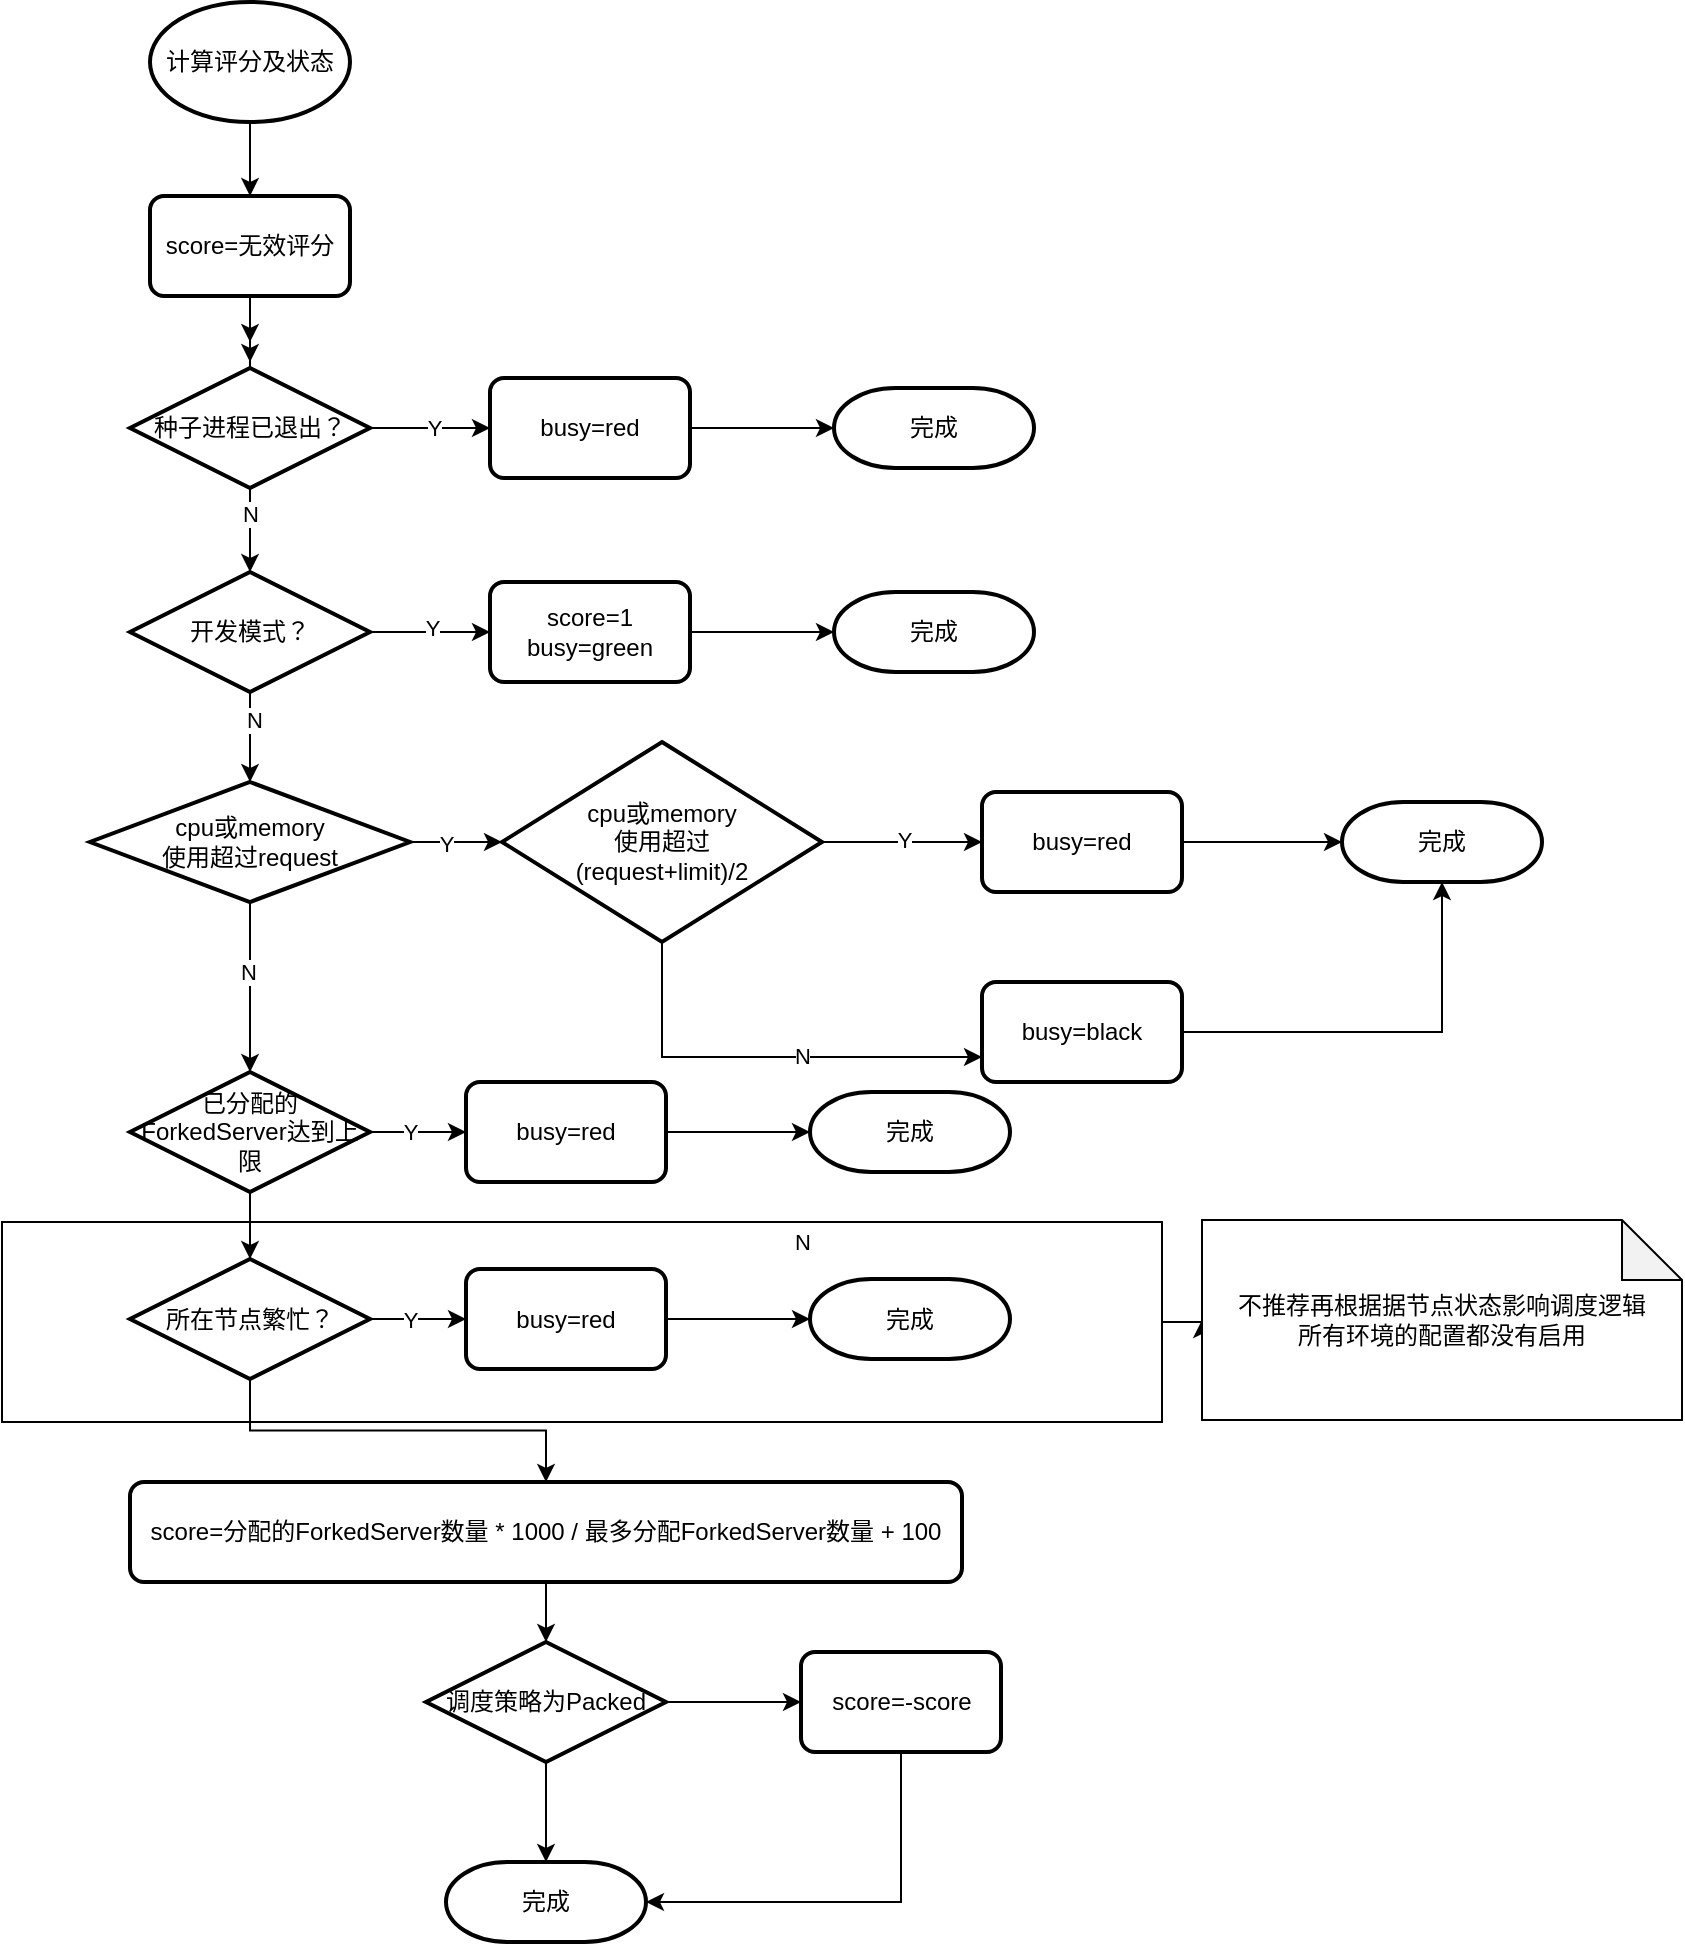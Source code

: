 <mxfile version="24.7.8">
  <diagram name="Page-1" id="8ce9d11a-91a2-4d17-14d8-a56ed91bf033">
    <mxGraphModel dx="1434" dy="1596" grid="1" gridSize="10" guides="1" tooltips="1" connect="1" arrows="1" fold="1" page="1" pageScale="1" pageWidth="1100" pageHeight="850" background="none" math="0" shadow="0">
      <root>
        <mxCell id="0" />
        <mxCell id="1" parent="0" />
        <mxCell id="5HY_IgYF3L0pl0gXSFe1-53" value="" style="edgeStyle=orthogonalEdgeStyle;rounded=0;orthogonalLoop=1;jettySize=auto;html=1;" edge="1" parent="1" source="5HY_IgYF3L0pl0gXSFe1-50" target="5HY_IgYF3L0pl0gXSFe1-51">
          <mxGeometry relative="1" as="geometry" />
        </mxCell>
        <mxCell id="5HY_IgYF3L0pl0gXSFe1-50" value="" style="rounded=0;whiteSpace=wrap;html=1;shadow=0;" vertex="1" parent="1">
          <mxGeometry x="120" y="390" width="580" height="100" as="geometry" />
        </mxCell>
        <mxCell id="5HY_IgYF3L0pl0gXSFe1-14" style="edgeStyle=orthogonalEdgeStyle;rounded=0;orthogonalLoop=1;jettySize=auto;html=1;exitX=0.5;exitY=1;exitDx=0;exitDy=0;exitPerimeter=0;entryX=0.5;entryY=0;entryDx=0;entryDy=0;" edge="1" parent="1" source="5HY_IgYF3L0pl0gXSFe1-1" target="5HY_IgYF3L0pl0gXSFe1-4">
          <mxGeometry relative="1" as="geometry" />
        </mxCell>
        <mxCell id="5HY_IgYF3L0pl0gXSFe1-1" value="计算评分及状态" style="strokeWidth=2;html=1;shape=mxgraph.flowchart.start_1;whiteSpace=wrap;" vertex="1" parent="1">
          <mxGeometry x="194" y="-220" width="100" height="60" as="geometry" />
        </mxCell>
        <mxCell id="5HY_IgYF3L0pl0gXSFe1-16" style="edgeStyle=orthogonalEdgeStyle;rounded=0;orthogonalLoop=1;jettySize=auto;html=1;" edge="1" parent="1" source="5HY_IgYF3L0pl0gXSFe1-2">
          <mxGeometry relative="1" as="geometry">
            <mxPoint x="244" y="-40" as="targetPoint" />
          </mxGeometry>
        </mxCell>
        <mxCell id="5HY_IgYF3L0pl0gXSFe1-17" style="edgeStyle=orthogonalEdgeStyle;rounded=0;orthogonalLoop=1;jettySize=auto;html=1;exitX=1;exitY=0.5;exitDx=0;exitDy=0;exitPerimeter=0;entryX=0;entryY=0.5;entryDx=0;entryDy=0;" edge="1" parent="1" source="5HY_IgYF3L0pl0gXSFe1-2" target="5HY_IgYF3L0pl0gXSFe1-3">
          <mxGeometry relative="1" as="geometry" />
        </mxCell>
        <mxCell id="5HY_IgYF3L0pl0gXSFe1-29" value="Y" style="edgeLabel;html=1;align=center;verticalAlign=middle;resizable=0;points=[];" vertex="1" connectable="0" parent="5HY_IgYF3L0pl0gXSFe1-17">
          <mxGeometry x="0.067" relative="1" as="geometry">
            <mxPoint as="offset" />
          </mxGeometry>
        </mxCell>
        <mxCell id="5HY_IgYF3L0pl0gXSFe1-19" value="" style="edgeStyle=orthogonalEdgeStyle;rounded=0;orthogonalLoop=1;jettySize=auto;html=1;" edge="1" parent="1" source="5HY_IgYF3L0pl0gXSFe1-2" target="5HY_IgYF3L0pl0gXSFe1-6">
          <mxGeometry relative="1" as="geometry" />
        </mxCell>
        <mxCell id="5HY_IgYF3L0pl0gXSFe1-30" value="N" style="edgeLabel;html=1;align=center;verticalAlign=middle;resizable=0;points=[];" vertex="1" connectable="0" parent="5HY_IgYF3L0pl0gXSFe1-19">
          <mxGeometry x="-0.381" relative="1" as="geometry">
            <mxPoint as="offset" />
          </mxGeometry>
        </mxCell>
        <mxCell id="5HY_IgYF3L0pl0gXSFe1-2" value="种子进程已退出？" style="strokeWidth=2;html=1;shape=mxgraph.flowchart.decision;whiteSpace=wrap;" vertex="1" parent="1">
          <mxGeometry x="184" y="-37" width="120" height="60" as="geometry" />
        </mxCell>
        <mxCell id="5HY_IgYF3L0pl0gXSFe1-18" value="" style="edgeStyle=orthogonalEdgeStyle;rounded=0;orthogonalLoop=1;jettySize=auto;html=1;" edge="1" parent="1" source="5HY_IgYF3L0pl0gXSFe1-3" target="5HY_IgYF3L0pl0gXSFe1-5">
          <mxGeometry relative="1" as="geometry" />
        </mxCell>
        <mxCell id="5HY_IgYF3L0pl0gXSFe1-3" value="busy=red" style="rounded=1;whiteSpace=wrap;html=1;absoluteArcSize=1;arcSize=14;strokeWidth=2;" vertex="1" parent="1">
          <mxGeometry x="364" y="-32" width="100" height="50" as="geometry" />
        </mxCell>
        <mxCell id="5HY_IgYF3L0pl0gXSFe1-15" style="edgeStyle=orthogonalEdgeStyle;rounded=0;orthogonalLoop=1;jettySize=auto;html=1;" edge="1" parent="1" source="5HY_IgYF3L0pl0gXSFe1-4">
          <mxGeometry relative="1" as="geometry">
            <mxPoint x="244" y="-50" as="targetPoint" />
          </mxGeometry>
        </mxCell>
        <mxCell id="5HY_IgYF3L0pl0gXSFe1-4" value="score=无效评分" style="rounded=1;whiteSpace=wrap;html=1;absoluteArcSize=1;arcSize=14;strokeWidth=2;" vertex="1" parent="1">
          <mxGeometry x="194" y="-123" width="100" height="50" as="geometry" />
        </mxCell>
        <mxCell id="5HY_IgYF3L0pl0gXSFe1-5" value="完成" style="strokeWidth=2;html=1;shape=mxgraph.flowchart.terminator;whiteSpace=wrap;" vertex="1" parent="1">
          <mxGeometry x="536" y="-27" width="100" height="40" as="geometry" />
        </mxCell>
        <mxCell id="5HY_IgYF3L0pl0gXSFe1-20" value="" style="edgeStyle=orthogonalEdgeStyle;rounded=0;orthogonalLoop=1;jettySize=auto;html=1;" edge="1" parent="1" source="5HY_IgYF3L0pl0gXSFe1-6" target="5HY_IgYF3L0pl0gXSFe1-7">
          <mxGeometry relative="1" as="geometry" />
        </mxCell>
        <mxCell id="5HY_IgYF3L0pl0gXSFe1-31" value="Y" style="edgeLabel;html=1;align=center;verticalAlign=middle;resizable=0;points=[];" vertex="1" connectable="0" parent="5HY_IgYF3L0pl0gXSFe1-20">
          <mxGeometry x="0.033" y="2" relative="1" as="geometry">
            <mxPoint as="offset" />
          </mxGeometry>
        </mxCell>
        <mxCell id="5HY_IgYF3L0pl0gXSFe1-22" value="" style="edgeStyle=orthogonalEdgeStyle;rounded=0;orthogonalLoop=1;jettySize=auto;html=1;" edge="1" parent="1" source="5HY_IgYF3L0pl0gXSFe1-6" target="5HY_IgYF3L0pl0gXSFe1-9">
          <mxGeometry relative="1" as="geometry" />
        </mxCell>
        <mxCell id="5HY_IgYF3L0pl0gXSFe1-32" value="N" style="edgeLabel;html=1;align=center;verticalAlign=middle;resizable=0;points=[];" vertex="1" connectable="0" parent="5HY_IgYF3L0pl0gXSFe1-22">
          <mxGeometry x="-0.378" y="2" relative="1" as="geometry">
            <mxPoint as="offset" />
          </mxGeometry>
        </mxCell>
        <mxCell id="5HY_IgYF3L0pl0gXSFe1-6" value="开发模式？" style="strokeWidth=2;html=1;shape=mxgraph.flowchart.decision;whiteSpace=wrap;" vertex="1" parent="1">
          <mxGeometry x="184" y="65" width="120" height="60" as="geometry" />
        </mxCell>
        <mxCell id="5HY_IgYF3L0pl0gXSFe1-21" value="" style="edgeStyle=orthogonalEdgeStyle;rounded=0;orthogonalLoop=1;jettySize=auto;html=1;" edge="1" parent="1" source="5HY_IgYF3L0pl0gXSFe1-7" target="5HY_IgYF3L0pl0gXSFe1-8">
          <mxGeometry relative="1" as="geometry" />
        </mxCell>
        <mxCell id="5HY_IgYF3L0pl0gXSFe1-7" value="&lt;div&gt;score=1&lt;/div&gt;busy=green" style="rounded=1;whiteSpace=wrap;html=1;absoluteArcSize=1;arcSize=14;strokeWidth=2;" vertex="1" parent="1">
          <mxGeometry x="364" y="70" width="100" height="50" as="geometry" />
        </mxCell>
        <mxCell id="5HY_IgYF3L0pl0gXSFe1-8" value="完成" style="strokeWidth=2;html=1;shape=mxgraph.flowchart.terminator;whiteSpace=wrap;" vertex="1" parent="1">
          <mxGeometry x="536" y="75" width="100" height="40" as="geometry" />
        </mxCell>
        <mxCell id="5HY_IgYF3L0pl0gXSFe1-23" value="" style="edgeStyle=orthogonalEdgeStyle;rounded=0;orthogonalLoop=1;jettySize=auto;html=1;" edge="1" parent="1" source="5HY_IgYF3L0pl0gXSFe1-9" target="5HY_IgYF3L0pl0gXSFe1-11">
          <mxGeometry relative="1" as="geometry" />
        </mxCell>
        <mxCell id="5HY_IgYF3L0pl0gXSFe1-33" value="Y" style="edgeLabel;html=1;align=center;verticalAlign=middle;resizable=0;points=[];" vertex="1" connectable="0" parent="5HY_IgYF3L0pl0gXSFe1-23">
          <mxGeometry x="-0.217" y="-1" relative="1" as="geometry">
            <mxPoint as="offset" />
          </mxGeometry>
        </mxCell>
        <mxCell id="5HY_IgYF3L0pl0gXSFe1-36" value="" style="edgeStyle=orthogonalEdgeStyle;rounded=0;orthogonalLoop=1;jettySize=auto;html=1;" edge="1" parent="1" source="5HY_IgYF3L0pl0gXSFe1-9" target="5HY_IgYF3L0pl0gXSFe1-28">
          <mxGeometry relative="1" as="geometry" />
        </mxCell>
        <mxCell id="5HY_IgYF3L0pl0gXSFe1-37" value="N" style="edgeLabel;html=1;align=center;verticalAlign=middle;resizable=0;points=[];" vertex="1" connectable="0" parent="5HY_IgYF3L0pl0gXSFe1-36">
          <mxGeometry x="-0.175" y="-1" relative="1" as="geometry">
            <mxPoint as="offset" />
          </mxGeometry>
        </mxCell>
        <mxCell id="5HY_IgYF3L0pl0gXSFe1-9" value="cpu或memory&lt;div&gt;使用超过request&lt;/div&gt;" style="strokeWidth=2;html=1;shape=mxgraph.flowchart.decision;whiteSpace=wrap;" vertex="1" parent="1">
          <mxGeometry x="164" y="170" width="160" height="60" as="geometry" />
        </mxCell>
        <mxCell id="5HY_IgYF3L0pl0gXSFe1-10" value="&lt;div&gt;&lt;span style=&quot;background-color: initial;&quot;&gt;busy=black&lt;/span&gt;&lt;br&gt;&lt;/div&gt;" style="rounded=1;whiteSpace=wrap;html=1;absoluteArcSize=1;arcSize=14;strokeWidth=2;" vertex="1" parent="1">
          <mxGeometry x="610" y="270" width="100" height="50" as="geometry" />
        </mxCell>
        <mxCell id="5HY_IgYF3L0pl0gXSFe1-24" value="" style="edgeStyle=orthogonalEdgeStyle;rounded=0;orthogonalLoop=1;jettySize=auto;html=1;" edge="1" parent="1" source="5HY_IgYF3L0pl0gXSFe1-11" target="5HY_IgYF3L0pl0gXSFe1-12">
          <mxGeometry relative="1" as="geometry" />
        </mxCell>
        <mxCell id="5HY_IgYF3L0pl0gXSFe1-34" value="Y" style="edgeLabel;html=1;align=center;verticalAlign=middle;resizable=0;points=[];" vertex="1" connectable="0" parent="5HY_IgYF3L0pl0gXSFe1-24">
          <mxGeometry x="0.025" y="1" relative="1" as="geometry">
            <mxPoint as="offset" />
          </mxGeometry>
        </mxCell>
        <mxCell id="5HY_IgYF3L0pl0gXSFe1-25" style="edgeStyle=orthogonalEdgeStyle;rounded=0;orthogonalLoop=1;jettySize=auto;html=1;entryX=0;entryY=0.75;entryDx=0;entryDy=0;exitX=0.5;exitY=1;exitDx=0;exitDy=0;exitPerimeter=0;" edge="1" parent="1" source="5HY_IgYF3L0pl0gXSFe1-11" target="5HY_IgYF3L0pl0gXSFe1-10">
          <mxGeometry relative="1" as="geometry" />
        </mxCell>
        <mxCell id="5HY_IgYF3L0pl0gXSFe1-35" value="N" style="edgeLabel;html=1;align=center;verticalAlign=middle;resizable=0;points=[];" vertex="1" connectable="0" parent="5HY_IgYF3L0pl0gXSFe1-25">
          <mxGeometry x="0.163" y="2" relative="1" as="geometry">
            <mxPoint x="1" y="1" as="offset" />
          </mxGeometry>
        </mxCell>
        <mxCell id="5HY_IgYF3L0pl0gXSFe1-11" value="cpu或memory&lt;div&gt;使用超过&lt;/div&gt;&lt;div&gt;(request+limit)/2&lt;/div&gt;" style="strokeWidth=2;html=1;shape=mxgraph.flowchart.decision;whiteSpace=wrap;" vertex="1" parent="1">
          <mxGeometry x="370" y="150" width="160" height="100" as="geometry" />
        </mxCell>
        <mxCell id="5HY_IgYF3L0pl0gXSFe1-26" value="" style="edgeStyle=orthogonalEdgeStyle;rounded=0;orthogonalLoop=1;jettySize=auto;html=1;" edge="1" parent="1" source="5HY_IgYF3L0pl0gXSFe1-12" target="5HY_IgYF3L0pl0gXSFe1-13">
          <mxGeometry relative="1" as="geometry" />
        </mxCell>
        <mxCell id="5HY_IgYF3L0pl0gXSFe1-12" value="&lt;div&gt;&lt;span style=&quot;background-color: initial;&quot;&gt;busy=red&lt;/span&gt;&lt;br&gt;&lt;/div&gt;" style="rounded=1;whiteSpace=wrap;html=1;absoluteArcSize=1;arcSize=14;strokeWidth=2;" vertex="1" parent="1">
          <mxGeometry x="610" y="175" width="100" height="50" as="geometry" />
        </mxCell>
        <mxCell id="5HY_IgYF3L0pl0gXSFe1-13" value="完成" style="strokeWidth=2;html=1;shape=mxgraph.flowchart.terminator;whiteSpace=wrap;" vertex="1" parent="1">
          <mxGeometry x="790" y="180" width="100" height="40" as="geometry" />
        </mxCell>
        <mxCell id="5HY_IgYF3L0pl0gXSFe1-27" style="edgeStyle=orthogonalEdgeStyle;rounded=0;orthogonalLoop=1;jettySize=auto;html=1;entryX=0.5;entryY=1;entryDx=0;entryDy=0;entryPerimeter=0;" edge="1" parent="1" source="5HY_IgYF3L0pl0gXSFe1-10" target="5HY_IgYF3L0pl0gXSFe1-13">
          <mxGeometry relative="1" as="geometry" />
        </mxCell>
        <mxCell id="5HY_IgYF3L0pl0gXSFe1-42" value="" style="edgeStyle=orthogonalEdgeStyle;rounded=0;orthogonalLoop=1;jettySize=auto;html=1;" edge="1" parent="1" source="5HY_IgYF3L0pl0gXSFe1-28" target="5HY_IgYF3L0pl0gXSFe1-40">
          <mxGeometry relative="1" as="geometry" />
        </mxCell>
        <mxCell id="5HY_IgYF3L0pl0gXSFe1-52" value="" style="edgeStyle=orthogonalEdgeStyle;rounded=0;orthogonalLoop=1;jettySize=auto;html=1;" edge="1" parent="1" source="5HY_IgYF3L0pl0gXSFe1-28" target="5HY_IgYF3L0pl0gXSFe1-45">
          <mxGeometry relative="1" as="geometry" />
        </mxCell>
        <mxCell id="5HY_IgYF3L0pl0gXSFe1-28" value="已分配的ForkedServer达到上限" style="strokeWidth=2;html=1;shape=mxgraph.flowchart.decision;whiteSpace=wrap;" vertex="1" parent="1">
          <mxGeometry x="184" y="315" width="120" height="60" as="geometry" />
        </mxCell>
        <mxCell id="5HY_IgYF3L0pl0gXSFe1-38" value="Y" style="edgeLabel;html=1;align=center;verticalAlign=middle;resizable=0;points=[];" vertex="1" connectable="0" parent="1">
          <mxGeometry x="324" y="345" as="geometry" />
        </mxCell>
        <mxCell id="5HY_IgYF3L0pl0gXSFe1-39" value="" style="edgeStyle=orthogonalEdgeStyle;rounded=0;orthogonalLoop=1;jettySize=auto;html=1;" edge="1" parent="1" source="5HY_IgYF3L0pl0gXSFe1-40" target="5HY_IgYF3L0pl0gXSFe1-41">
          <mxGeometry relative="1" as="geometry" />
        </mxCell>
        <mxCell id="5HY_IgYF3L0pl0gXSFe1-40" value="busy=red" style="rounded=1;whiteSpace=wrap;html=1;absoluteArcSize=1;arcSize=14;strokeWidth=2;" vertex="1" parent="1">
          <mxGeometry x="352" y="320" width="100" height="50" as="geometry" />
        </mxCell>
        <mxCell id="5HY_IgYF3L0pl0gXSFe1-41" value="完成" style="strokeWidth=2;html=1;shape=mxgraph.flowchart.terminator;whiteSpace=wrap;" vertex="1" parent="1">
          <mxGeometry x="524" y="325" width="100" height="40" as="geometry" />
        </mxCell>
        <mxCell id="5HY_IgYF3L0pl0gXSFe1-43" value="N" style="edgeLabel;html=1;align=center;verticalAlign=middle;resizable=0;points=[];" vertex="1" connectable="0" parent="1">
          <mxGeometry x="519.5" y="400" as="geometry" />
        </mxCell>
        <mxCell id="5HY_IgYF3L0pl0gXSFe1-44" value="" style="edgeStyle=orthogonalEdgeStyle;rounded=0;orthogonalLoop=1;jettySize=auto;html=1;" edge="1" parent="1" source="5HY_IgYF3L0pl0gXSFe1-45" target="5HY_IgYF3L0pl0gXSFe1-48">
          <mxGeometry relative="1" as="geometry" />
        </mxCell>
        <mxCell id="5HY_IgYF3L0pl0gXSFe1-55" value="" style="edgeStyle=orthogonalEdgeStyle;rounded=0;orthogonalLoop=1;jettySize=auto;html=1;" edge="1" parent="1" source="5HY_IgYF3L0pl0gXSFe1-45" target="5HY_IgYF3L0pl0gXSFe1-54">
          <mxGeometry relative="1" as="geometry" />
        </mxCell>
        <mxCell id="5HY_IgYF3L0pl0gXSFe1-45" value="所在节点繁忙？" style="strokeWidth=2;html=1;shape=mxgraph.flowchart.decision;whiteSpace=wrap;" vertex="1" parent="1">
          <mxGeometry x="184" y="408.5" width="120" height="60" as="geometry" />
        </mxCell>
        <mxCell id="5HY_IgYF3L0pl0gXSFe1-46" value="Y" style="edgeLabel;html=1;align=center;verticalAlign=middle;resizable=0;points=[];" vertex="1" connectable="0" parent="1">
          <mxGeometry x="324" y="438.5" as="geometry" />
        </mxCell>
        <mxCell id="5HY_IgYF3L0pl0gXSFe1-47" value="" style="edgeStyle=orthogonalEdgeStyle;rounded=0;orthogonalLoop=1;jettySize=auto;html=1;" edge="1" parent="1" source="5HY_IgYF3L0pl0gXSFe1-48" target="5HY_IgYF3L0pl0gXSFe1-49">
          <mxGeometry relative="1" as="geometry" />
        </mxCell>
        <mxCell id="5HY_IgYF3L0pl0gXSFe1-48" value="busy=red" style="rounded=1;whiteSpace=wrap;html=1;absoluteArcSize=1;arcSize=14;strokeWidth=2;" vertex="1" parent="1">
          <mxGeometry x="352" y="413.5" width="100" height="50" as="geometry" />
        </mxCell>
        <mxCell id="5HY_IgYF3L0pl0gXSFe1-49" value="完成" style="strokeWidth=2;html=1;shape=mxgraph.flowchart.terminator;whiteSpace=wrap;" vertex="1" parent="1">
          <mxGeometry x="524" y="418.5" width="100" height="40" as="geometry" />
        </mxCell>
        <mxCell id="5HY_IgYF3L0pl0gXSFe1-51" value="不推荐再根据据节点状态影响调度逻辑&lt;div&gt;所有环境的配置都没有启用&lt;/div&gt;" style="shape=note;whiteSpace=wrap;html=1;backgroundOutline=1;darkOpacity=0.05;" vertex="1" parent="1">
          <mxGeometry x="720" y="389" width="240" height="100" as="geometry" />
        </mxCell>
        <mxCell id="5HY_IgYF3L0pl0gXSFe1-59" value="" style="edgeStyle=orthogonalEdgeStyle;rounded=0;orthogonalLoop=1;jettySize=auto;html=1;" edge="1" parent="1" source="5HY_IgYF3L0pl0gXSFe1-54" target="5HY_IgYF3L0pl0gXSFe1-56">
          <mxGeometry relative="1" as="geometry" />
        </mxCell>
        <mxCell id="5HY_IgYF3L0pl0gXSFe1-54" value="score=分配的ForkedServer数量 * 1000 / 最多分配ForkedServer数量 + 100" style="rounded=1;whiteSpace=wrap;html=1;absoluteArcSize=1;arcSize=14;strokeWidth=2;" vertex="1" parent="1">
          <mxGeometry x="184" y="520" width="416" height="50" as="geometry" />
        </mxCell>
        <mxCell id="5HY_IgYF3L0pl0gXSFe1-60" value="" style="edgeStyle=orthogonalEdgeStyle;rounded=0;orthogonalLoop=1;jettySize=auto;html=1;" edge="1" parent="1" source="5HY_IgYF3L0pl0gXSFe1-56" target="5HY_IgYF3L0pl0gXSFe1-57">
          <mxGeometry relative="1" as="geometry" />
        </mxCell>
        <mxCell id="5HY_IgYF3L0pl0gXSFe1-61" value="" style="edgeStyle=orthogonalEdgeStyle;rounded=0;orthogonalLoop=1;jettySize=auto;html=1;" edge="1" parent="1" source="5HY_IgYF3L0pl0gXSFe1-56" target="5HY_IgYF3L0pl0gXSFe1-58">
          <mxGeometry relative="1" as="geometry" />
        </mxCell>
        <mxCell id="5HY_IgYF3L0pl0gXSFe1-56" value="调度策略为Packed" style="strokeWidth=2;html=1;shape=mxgraph.flowchart.decision;whiteSpace=wrap;" vertex="1" parent="1">
          <mxGeometry x="332" y="600" width="120" height="60" as="geometry" />
        </mxCell>
        <mxCell id="5HY_IgYF3L0pl0gXSFe1-62" style="edgeStyle=orthogonalEdgeStyle;rounded=0;orthogonalLoop=1;jettySize=auto;html=1;exitX=0.5;exitY=1;exitDx=0;exitDy=0;entryX=1;entryY=0.5;entryDx=0;entryDy=0;entryPerimeter=0;" edge="1" parent="1" source="5HY_IgYF3L0pl0gXSFe1-57" target="5HY_IgYF3L0pl0gXSFe1-58">
          <mxGeometry relative="1" as="geometry">
            <mxPoint x="450" y="730" as="targetPoint" />
            <Array as="points">
              <mxPoint x="570" y="730" />
            </Array>
          </mxGeometry>
        </mxCell>
        <mxCell id="5HY_IgYF3L0pl0gXSFe1-57" value="score=-score" style="rounded=1;whiteSpace=wrap;html=1;absoluteArcSize=1;arcSize=14;strokeWidth=2;" vertex="1" parent="1">
          <mxGeometry x="519.5" y="605" width="100" height="50" as="geometry" />
        </mxCell>
        <mxCell id="5HY_IgYF3L0pl0gXSFe1-58" value="完成" style="strokeWidth=2;html=1;shape=mxgraph.flowchart.terminator;whiteSpace=wrap;" vertex="1" parent="1">
          <mxGeometry x="342" y="710" width="100" height="40" as="geometry" />
        </mxCell>
      </root>
    </mxGraphModel>
  </diagram>
</mxfile>
